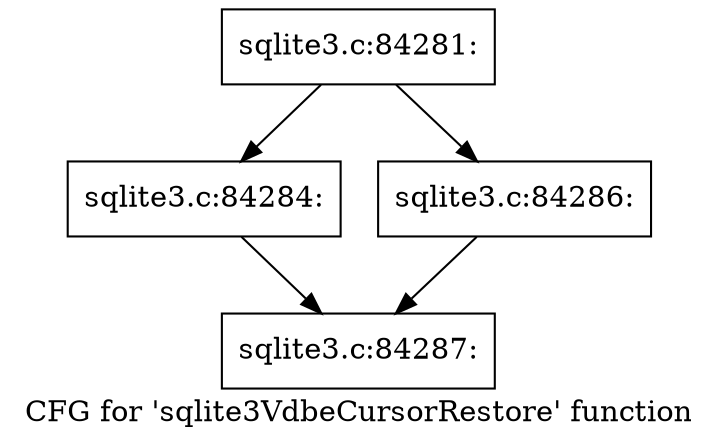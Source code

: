 digraph "CFG for 'sqlite3VdbeCursorRestore' function" {
	label="CFG for 'sqlite3VdbeCursorRestore' function";

	Node0x55c0f82bb690 [shape=record,label="{sqlite3.c:84281:}"];
	Node0x55c0f82bb690 -> Node0x55c0f82be6c0;
	Node0x55c0f82bb690 -> Node0x55c0f82be270;
	Node0x55c0f82be6c0 [shape=record,label="{sqlite3.c:84284:}"];
	Node0x55c0f82be6c0 -> Node0x55c0f82bb810;
	Node0x55c0f82be270 [shape=record,label="{sqlite3.c:84286:}"];
	Node0x55c0f82be270 -> Node0x55c0f82bb810;
	Node0x55c0f82bb810 [shape=record,label="{sqlite3.c:84287:}"];
}
